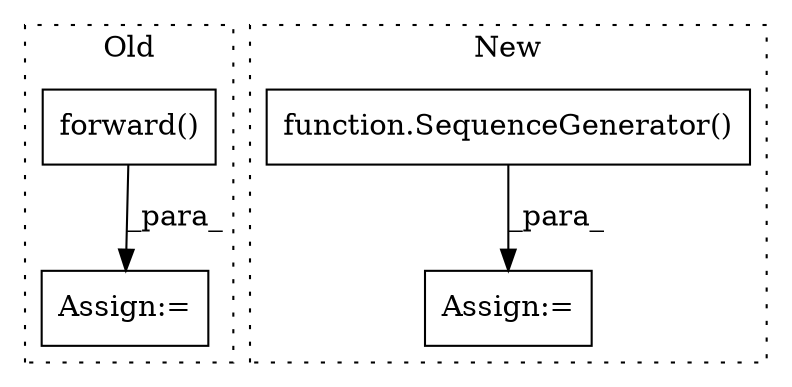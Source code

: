 digraph G {
subgraph cluster0 {
1 [label="forward()" a="75" s="14111,14135" l="18,1" shape="box"];
3 [label="Assign:=" a="68" s="14108" l="3" shape="box"];
label = "Old";
style="dotted";
}
subgraph cluster1 {
2 [label="function.SequenceGenerator()" a="75" s="8653,8697" l="31,57" shape="box"];
4 [label="Assign:=" a="68" s="8650" l="3" shape="box"];
label = "New";
style="dotted";
}
1 -> 3 [label="_para_"];
2 -> 4 [label="_para_"];
}